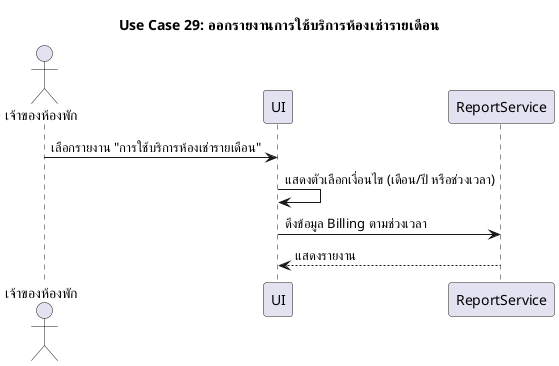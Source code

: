 @startuml Use Case 29: ออกรายงานการใช้บริการห้องเช่ารายเดือน
skinparam defaultFontName "TH Sarabun New"
title Use Case 29: ออกรายงานการใช้บริการห้องเช่ารายเดือน

actor "เจ้าของห้องพัก" as Owner
participant "UI" as UI
participant "ReportService" as ReportSvc

Owner -> UI : เลือกรายงาน "การใช้บริการห้องเช่ารายเดือน"
UI -> UI : แสดงตัวเลือกเงื่อนไข (เดือน/ปี หรือช่วงเวลา)

UI -> ReportSvc : ดึงข้อมูล Billing ตามช่วงเวลา
ReportSvc --> UI: แสดงรายงาน

@enduml

